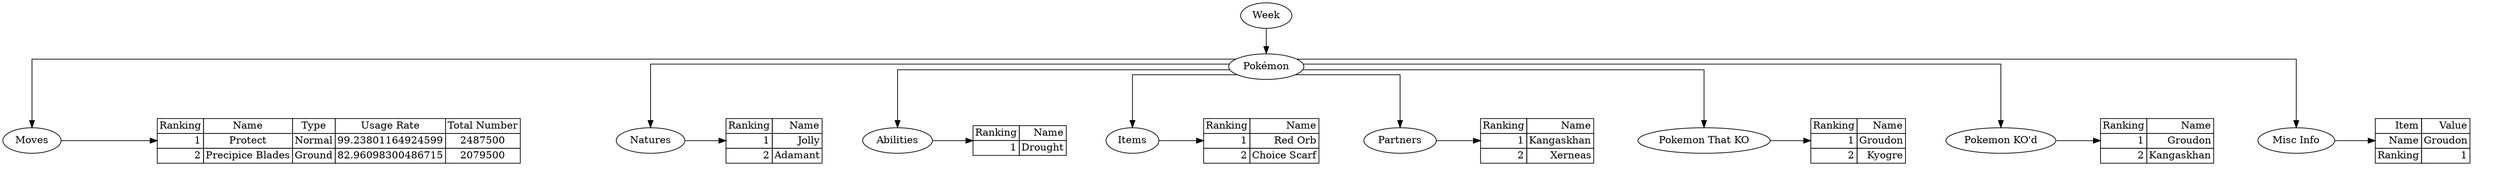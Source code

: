 digraph G{
	splines = ortho;
	"Week"->"Pokémon" ->{"Moves","Natures","Abilities","Items","Partners","Pokemon That KO", "Pokemon KO'd", "Misc Info"}
	{rank=same; "Moves","Natures","Abilities","Items","Partners","Pokemon That KO", "Pokemon KO'd", "Misc Info"}

	keyMoves [label=<<table border="0" cellpadding="2" cellspacing="0" cellborder="1">
	      	<tr><td align="right" port="1">Ranking</td><td>Name</td><td>Type</td><td>Usage Rate</td><td>Total Number</td></tr>
	      	<tr><td align="right" port="2">1</td><td>Protect</td><td>Normal</td><td>99.23801164924599</td><td>2487500</td></tr>
	      	<tr><td align="right" port="3">2</td><td>Precipice Blades</td><td>Ground</td><td>82.96098300486715</td><td>2079500</td></tr>
	      	</table>> style=invisible]
		"Moves":e->keyMoves:1:w
		{rank=same;keyMoves,"Moves"}

	keyNatures [label=<<table border="0" cellpadding="2" cellspacing="0" cellborder="1">
	      	<tr><td align="right" port="1">Ranking</td><td align="right">Name</td></tr>
	      	<tr><td align="right" port="2">1</td><td align="right">Jolly</td></tr>
	      	<tr><td align="right" port="3">2</td><td align="right">Adamant</td></tr>
	      	</table>> style=invisible]
		"Natures":e->keyNatures:1:w
		{rank=same;keyNatures,"Natures"}

	keyAbilities [label=<<table border="0" cellpadding="2" cellspacing="0" cellborder="1">
	      	<tr><td align="right" port="1">Ranking</td><td align="right">Name</td></tr>
	      	<tr><td align="right" port="2">1</td><td align="right">Drought</td></tr>
	      	</table>> style=invisible]
		"Abilities":e->keyAbilities:1:w
		{rank=same;keyAbilities,"Abilities"}

	keyItems [label=<<table border="0" cellpadding="2" cellspacing="0" cellborder="1">
	      	<tr><td align="right" port="1">Ranking</td><td align="right">Name</td></tr>
	      	<tr><td align="right" port="2">1</td><td align="right">Red Orb</td></tr>
	      	<tr><td align="right" port="3">2</td><td align="right">Choice Scarf</td></tr>
	      	</table>> style=invisible]
		"Items":e->keyItems:1:w
		{rank=same;keyItems,"Items"}

	keyPartners [label=<<table border="0" cellpadding="2" cellspacing="0" cellborder="1">
	      	<tr><td align="right" port="1">Ranking</td><td align="right">Name</td></tr>
	      	<tr><td align="right" port="2">1</td><td align="right">Kangaskhan</td></tr>
	      	<tr><td align="right" port="3">2</td><td align="right">Xerneas</td></tr>
	      	</table>> style=invisible]
		"Partners":e->keyPartners:1:w
		{rank=same;keyPartners,"Partners"}

	keyPokemonThatKO [label=<<table border="0" cellpadding="2" cellspacing="0" cellborder="1">
	      	<tr><td align="right" port="1">Ranking</td><td align="right">Name</td></tr>
	      	<tr><td align="right" port="2">1</td><td align="right">Groudon</td></tr>
	      	<tr><td align="right" port="3">2</td><td align="right">Kyogre</td></tr>
	      	</table>> style=invisible]
		"Pokemon That KO":e->keyPokemonThatKO:1:w
		{rank=same;keyPokemonThatKO,"Pokemon That KO"}

	keyPokemonKOd [label=<<table border="0" cellpadding="2" cellspacing="0" cellborder="1">
	      	<tr><td align="right" port="1">Ranking</td><td align="right">Name</td></tr>
	      	<tr><td align="right" port="2">1</td><td align="right">Groudon</td></tr>
	      	<tr><td align="right" port="3">2</td><td align="right">Kangaskhan</td></tr>
	      	</table>> style=invisible]
		"Pokemon KO'd":e->keyPokemonKOd:1:w
		{rank=same;keyPokemonKOd,"Pokemon KO'd"}

	keyMiscInfo [label=<<table border="0" cellpadding="2" cellspacing="0" cellborder="1">
	      	<tr><td align="right" port="1">Item</td><td align="right">Value</td></tr>
	      	<tr><td align="right" port="2">Name</td><td align="right">Groudon</td></tr>
	      	<tr><td align="right" port="3">Ranking</td><td align="right">1</td></tr>
	      	</table>> style=invisible]
		"Misc Info":e->keyMiscInfo:1:w
		{rank=same;keyMiscInfo,"Misc Info"}

}